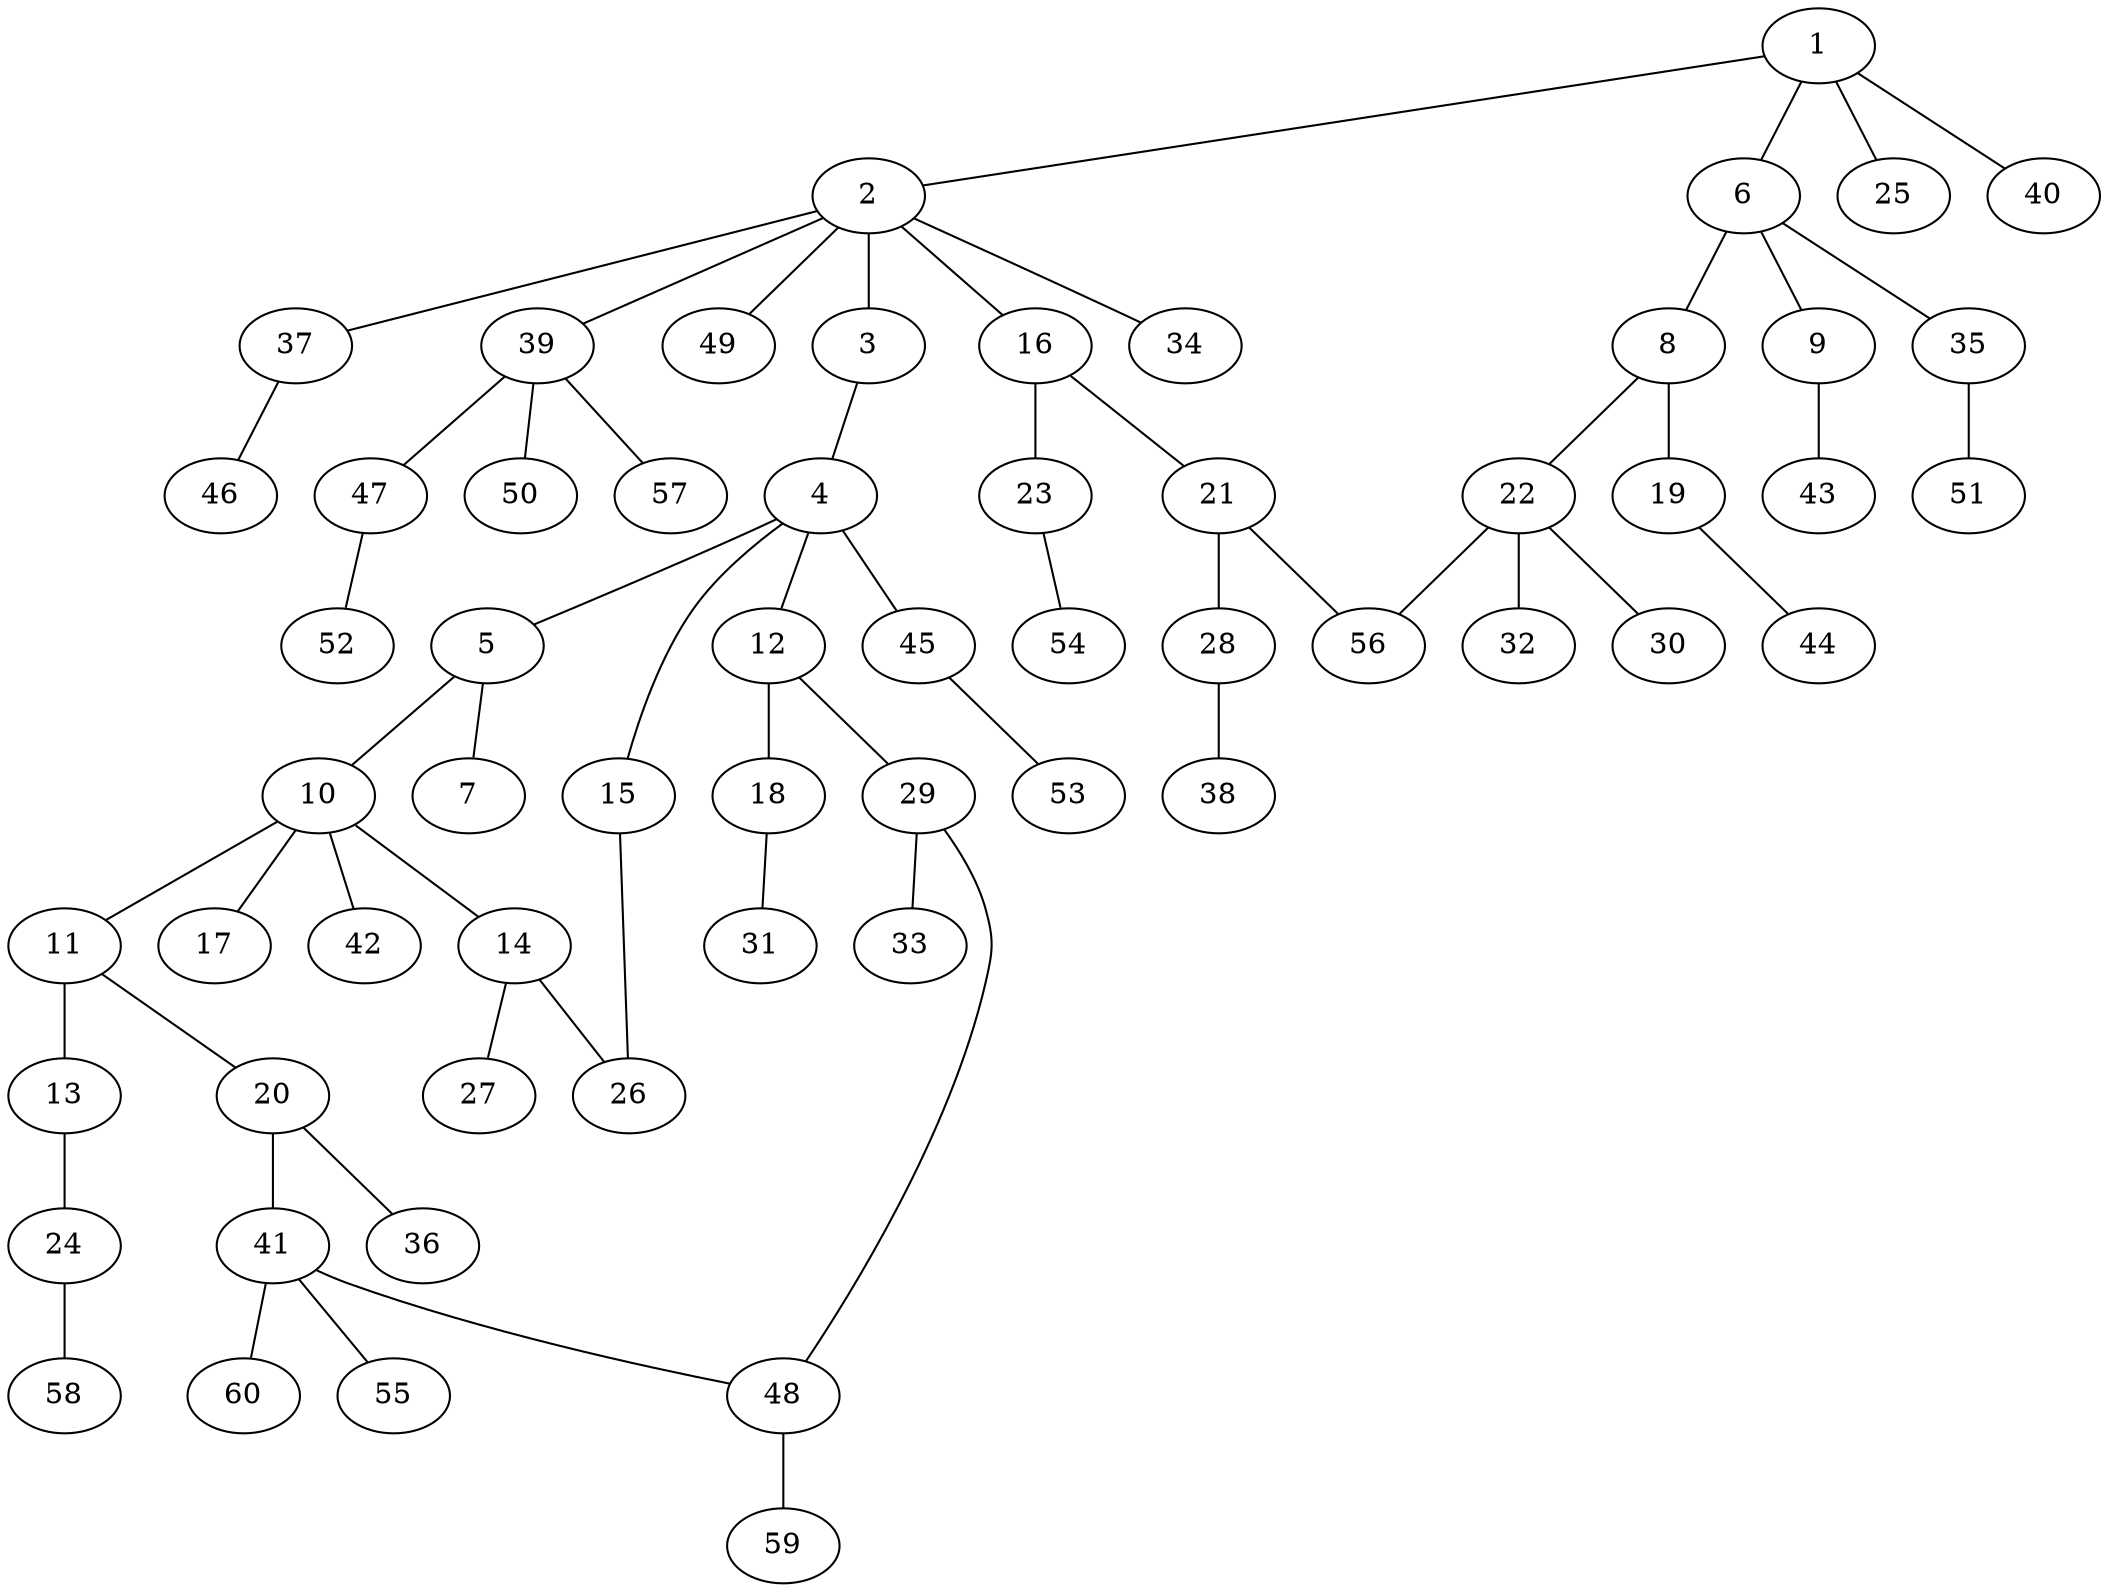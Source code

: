 graph graphname {1--2
1--6
1--25
1--40
2--3
2--16
2--34
2--37
2--39
2--49
3--4
4--5
4--12
4--15
4--45
5--7
5--10
6--8
6--9
6--35
8--19
8--22
9--43
10--11
10--14
10--17
10--42
11--13
11--20
12--18
12--29
13--24
14--26
14--27
15--26
16--21
16--23
18--31
19--44
20--36
20--41
21--28
21--56
22--30
22--32
22--56
23--54
24--58
28--38
29--33
29--48
35--51
37--46
39--47
39--50
39--57
41--48
41--55
41--60
45--53
47--52
48--59
}